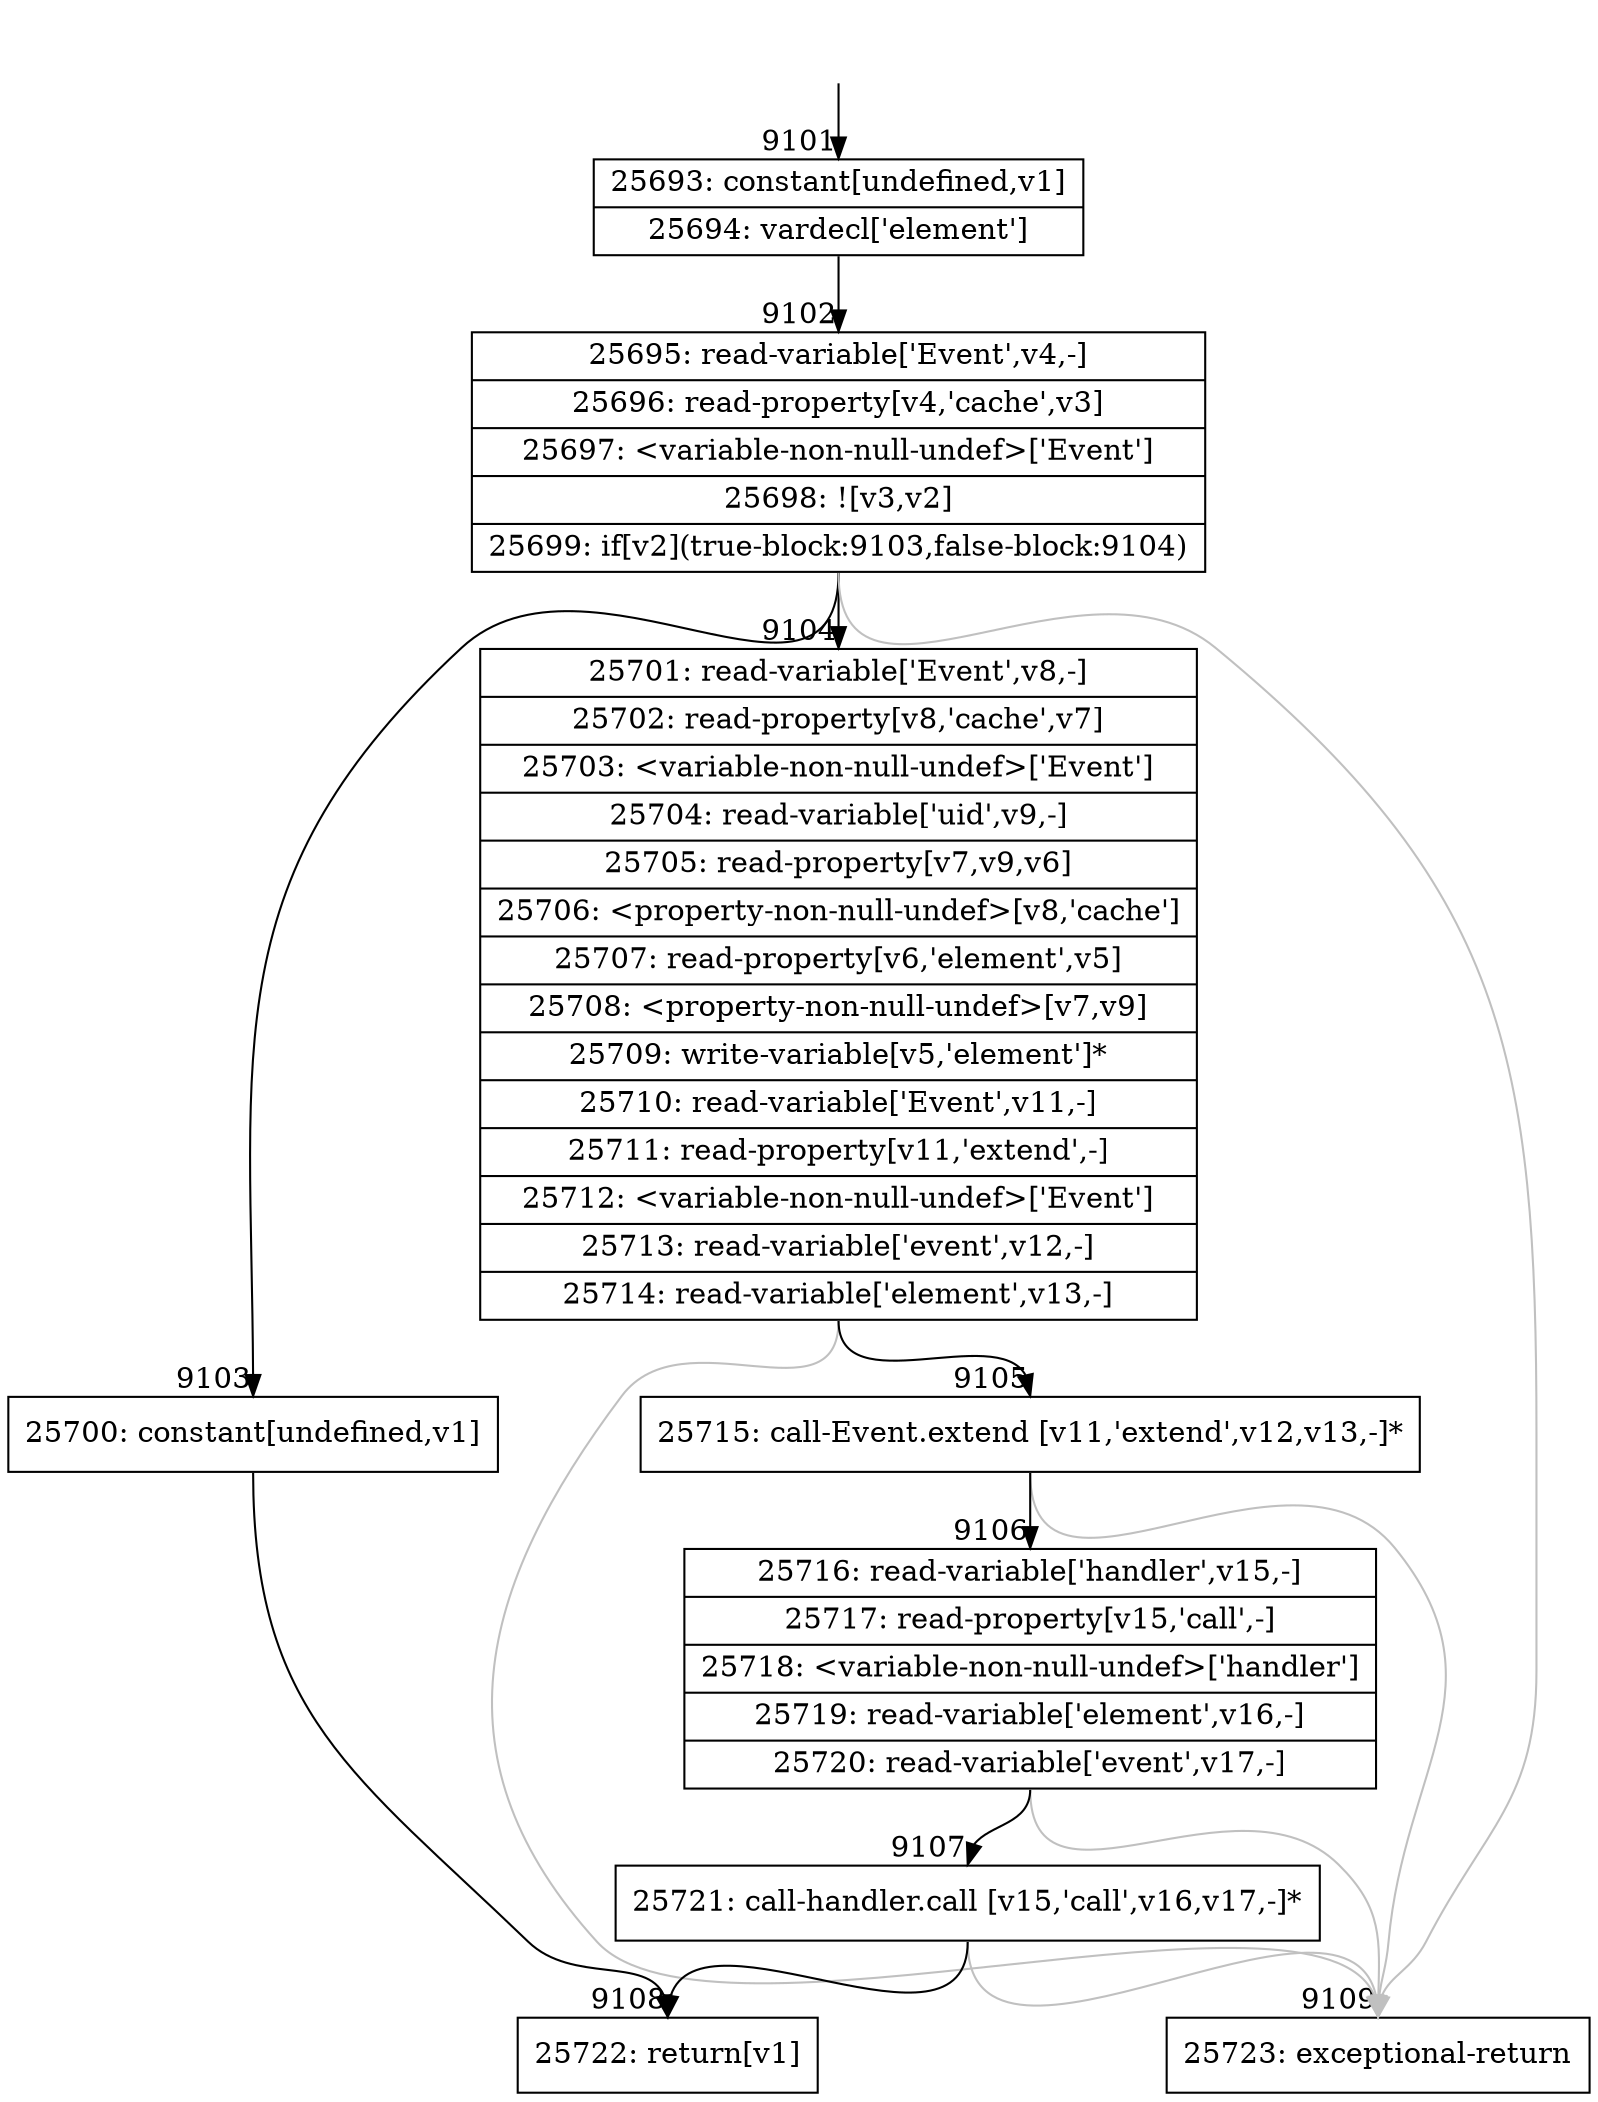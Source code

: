 digraph {
rankdir="TD"
BB_entry691[shape=none,label=""];
BB_entry691 -> BB9101 [tailport=s, headport=n, headlabel="    9101"]
BB9101 [shape=record label="{25693: constant[undefined,v1]|25694: vardecl['element']}" ] 
BB9101 -> BB9102 [tailport=s, headport=n, headlabel="      9102"]
BB9102 [shape=record label="{25695: read-variable['Event',v4,-]|25696: read-property[v4,'cache',v3]|25697: \<variable-non-null-undef\>['Event']|25698: ![v3,v2]|25699: if[v2](true-block:9103,false-block:9104)}" ] 
BB9102 -> BB9103 [tailport=s, headport=n, headlabel="      9103"]
BB9102 -> BB9104 [tailport=s, headport=n, headlabel="      9104"]
BB9102 -> BB9109 [tailport=s, headport=n, color=gray, headlabel="      9109"]
BB9103 [shape=record label="{25700: constant[undefined,v1]}" ] 
BB9103 -> BB9108 [tailport=s, headport=n, headlabel="      9108"]
BB9104 [shape=record label="{25701: read-variable['Event',v8,-]|25702: read-property[v8,'cache',v7]|25703: \<variable-non-null-undef\>['Event']|25704: read-variable['uid',v9,-]|25705: read-property[v7,v9,v6]|25706: \<property-non-null-undef\>[v8,'cache']|25707: read-property[v6,'element',v5]|25708: \<property-non-null-undef\>[v7,v9]|25709: write-variable[v5,'element']*|25710: read-variable['Event',v11,-]|25711: read-property[v11,'extend',-]|25712: \<variable-non-null-undef\>['Event']|25713: read-variable['event',v12,-]|25714: read-variable['element',v13,-]}" ] 
BB9104 -> BB9105 [tailport=s, headport=n, headlabel="      9105"]
BB9104 -> BB9109 [tailport=s, headport=n, color=gray]
BB9105 [shape=record label="{25715: call-Event.extend [v11,'extend',v12,v13,-]*}" ] 
BB9105 -> BB9106 [tailport=s, headport=n, headlabel="      9106"]
BB9105 -> BB9109 [tailport=s, headport=n, color=gray]
BB9106 [shape=record label="{25716: read-variable['handler',v15,-]|25717: read-property[v15,'call',-]|25718: \<variable-non-null-undef\>['handler']|25719: read-variable['element',v16,-]|25720: read-variable['event',v17,-]}" ] 
BB9106 -> BB9107 [tailport=s, headport=n, headlabel="      9107"]
BB9106 -> BB9109 [tailport=s, headport=n, color=gray]
BB9107 [shape=record label="{25721: call-handler.call [v15,'call',v16,v17,-]*}" ] 
BB9107 -> BB9108 [tailport=s, headport=n]
BB9107 -> BB9109 [tailport=s, headport=n, color=gray]
BB9108 [shape=record label="{25722: return[v1]}" ] 
BB9109 [shape=record label="{25723: exceptional-return}" ] 
//#$~ 7191
}
